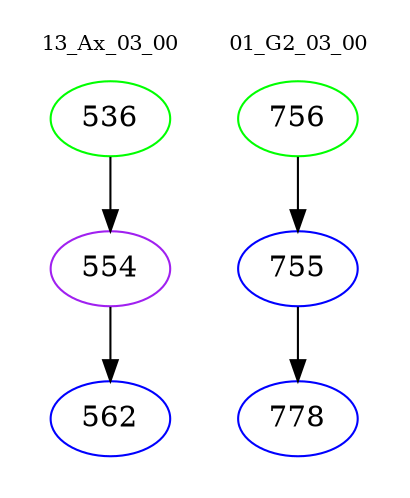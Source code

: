 digraph{
subgraph cluster_0 {
color = white
label = "13_Ax_03_00";
fontsize=10;
T0_536 [label="536", color="green"]
T0_536 -> T0_554 [color="black"]
T0_554 [label="554", color="purple"]
T0_554 -> T0_562 [color="black"]
T0_562 [label="562", color="blue"]
}
subgraph cluster_1 {
color = white
label = "01_G2_03_00";
fontsize=10;
T1_756 [label="756", color="green"]
T1_756 -> T1_755 [color="black"]
T1_755 [label="755", color="blue"]
T1_755 -> T1_778 [color="black"]
T1_778 [label="778", color="blue"]
}
}
